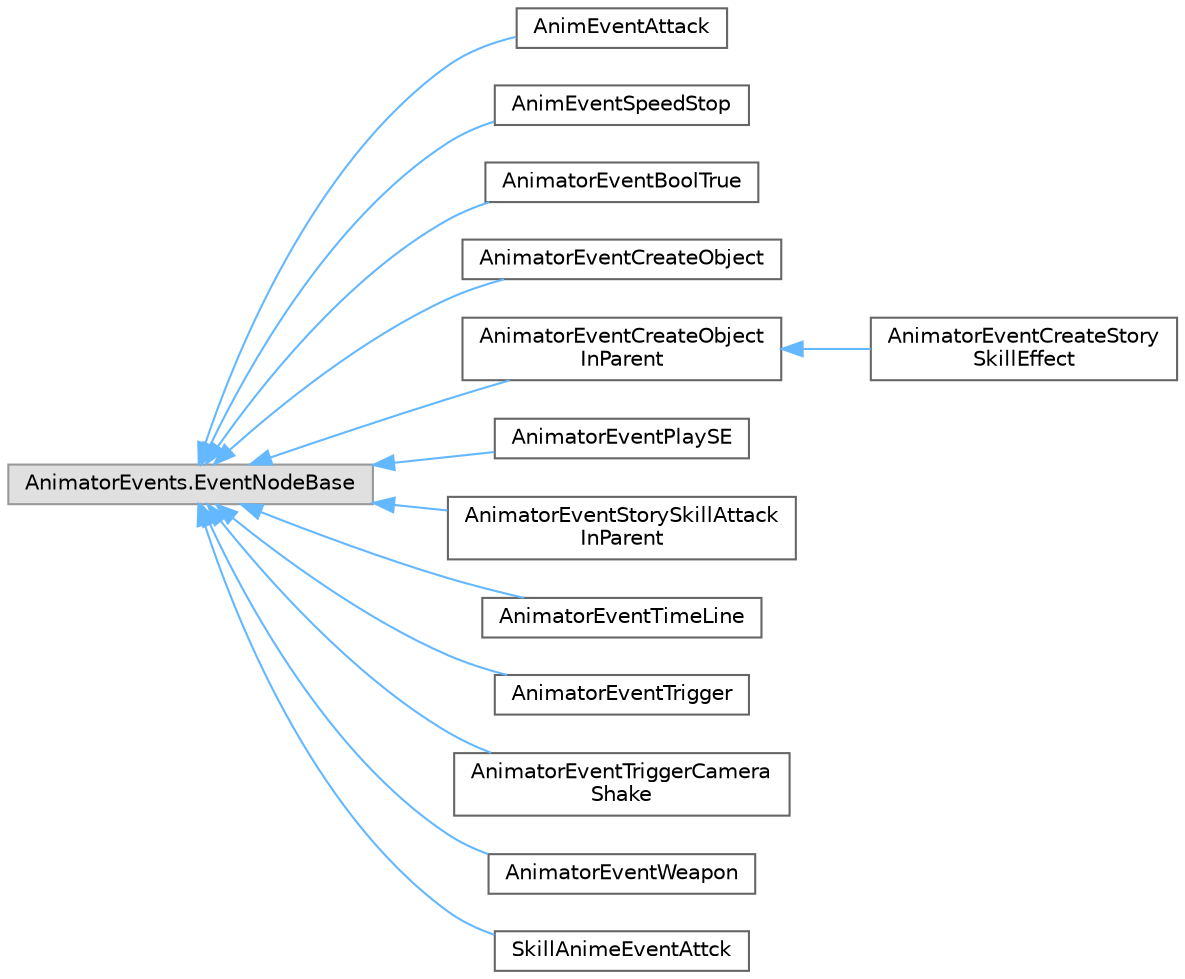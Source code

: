 digraph "クラス階層図"
{
 // LATEX_PDF_SIZE
  bgcolor="transparent";
  edge [fontname=Helvetica,fontsize=10,labelfontname=Helvetica,labelfontsize=10];
  node [fontname=Helvetica,fontsize=10,shape=box,height=0.2,width=0.4];
  rankdir="LR";
  Node0 [id="Node000000",label="AnimatorEvents.EventNodeBase",height=0.2,width=0.4,color="grey60", fillcolor="#E0E0E0", style="filled",tooltip=" "];
  Node0 -> Node1 [id="edge4_Node000000_Node000001",dir="back",color="steelblue1",style="solid",tooltip=" "];
  Node1 [id="Node000001",label="AnimEventAttack",height=0.2,width=0.4,color="grey40", fillcolor="white", style="filled",URL="$class_anim_event_attack.html",tooltip=" "];
  Node0 -> Node2 [id="edge5_Node000000_Node000002",dir="back",color="steelblue1",style="solid",tooltip=" "];
  Node2 [id="Node000002",label="AnimEventSpeedStop",height=0.2,width=0.4,color="grey40", fillcolor="white", style="filled",URL="$class_anim_event_speed_stop.html",tooltip=" "];
  Node0 -> Node3 [id="edge6_Node000000_Node000003",dir="back",color="steelblue1",style="solid",tooltip=" "];
  Node3 [id="Node000003",label="AnimatorEventBoolTrue",height=0.2,width=0.4,color="grey40", fillcolor="white", style="filled",URL="$class_animator_event_bool_true.html",tooltip=" "];
  Node0 -> Node4 [id="edge7_Node000000_Node000004",dir="back",color="steelblue1",style="solid",tooltip=" "];
  Node4 [id="Node000004",label="AnimatorEventCreateObject",height=0.2,width=0.4,color="grey40", fillcolor="white", style="filled",URL="$class_animator_event_create_object.html",tooltip=" "];
  Node0 -> Node5 [id="edge8_Node000000_Node000005",dir="back",color="steelblue1",style="solid",tooltip=" "];
  Node5 [id="Node000005",label="AnimatorEventCreateObject\lInParent",height=0.2,width=0.4,color="grey40", fillcolor="white", style="filled",URL="$class_animator_event_create_object_in_parent.html",tooltip=" "];
  Node5 -> Node6 [id="edge9_Node000005_Node000006",dir="back",color="steelblue1",style="solid",tooltip=" "];
  Node6 [id="Node000006",label="AnimatorEventCreateStory\lSkillEffect",height=0.2,width=0.4,color="grey40", fillcolor="white", style="filled",URL="$class_animator_event_create_story_skill_effect.html",tooltip=" "];
  Node0 -> Node7 [id="edge10_Node000000_Node000007",dir="back",color="steelblue1",style="solid",tooltip=" "];
  Node7 [id="Node000007",label="AnimatorEventPlaySE",height=0.2,width=0.4,color="grey40", fillcolor="white", style="filled",URL="$class_animator_event_play_s_e.html",tooltip="AnimatorからSEを流す　伊波"];
  Node0 -> Node8 [id="edge11_Node000000_Node000008",dir="back",color="steelblue1",style="solid",tooltip=" "];
  Node8 [id="Node000008",label="AnimatorEventStorySkillAttack\lInParent",height=0.2,width=0.4,color="grey40", fillcolor="white", style="filled",URL="$class_animator_event_story_skill_attack_in_parent.html",tooltip=" "];
  Node0 -> Node9 [id="edge12_Node000000_Node000009",dir="back",color="steelblue1",style="solid",tooltip=" "];
  Node9 [id="Node000009",label="AnimatorEventTimeLine",height=0.2,width=0.4,color="grey40", fillcolor="white", style="filled",URL="$class_animator_event_time_line.html",tooltip=" "];
  Node0 -> Node10 [id="edge13_Node000000_Node000010",dir="back",color="steelblue1",style="solid",tooltip=" "];
  Node10 [id="Node000010",label="AnimatorEventTrigger",height=0.2,width=0.4,color="grey40", fillcolor="white", style="filled",URL="$class_animator_event_trigger.html",tooltip=" "];
  Node0 -> Node11 [id="edge14_Node000000_Node000011",dir="back",color="steelblue1",style="solid",tooltip=" "];
  Node11 [id="Node000011",label="AnimatorEventTriggerCamera\lShake",height=0.2,width=0.4,color="grey40", fillcolor="white", style="filled",URL="$class_animator_event_trigger_camera_shake.html",tooltip=" "];
  Node0 -> Node12 [id="edge15_Node000000_Node000012",dir="back",color="steelblue1",style="solid",tooltip=" "];
  Node12 [id="Node000012",label="AnimatorEventWeapon",height=0.2,width=0.4,color="grey40", fillcolor="white", style="filled",URL="$class_animator_event_weapon.html",tooltip=" "];
  Node0 -> Node13 [id="edge16_Node000000_Node000013",dir="back",color="steelblue1",style="solid",tooltip=" "];
  Node13 [id="Node000013",label="SkillAnimeEventAttck",height=0.2,width=0.4,color="grey40", fillcolor="white", style="filled",URL="$class_skill_anime_event_attck.html",tooltip=" "];
}
